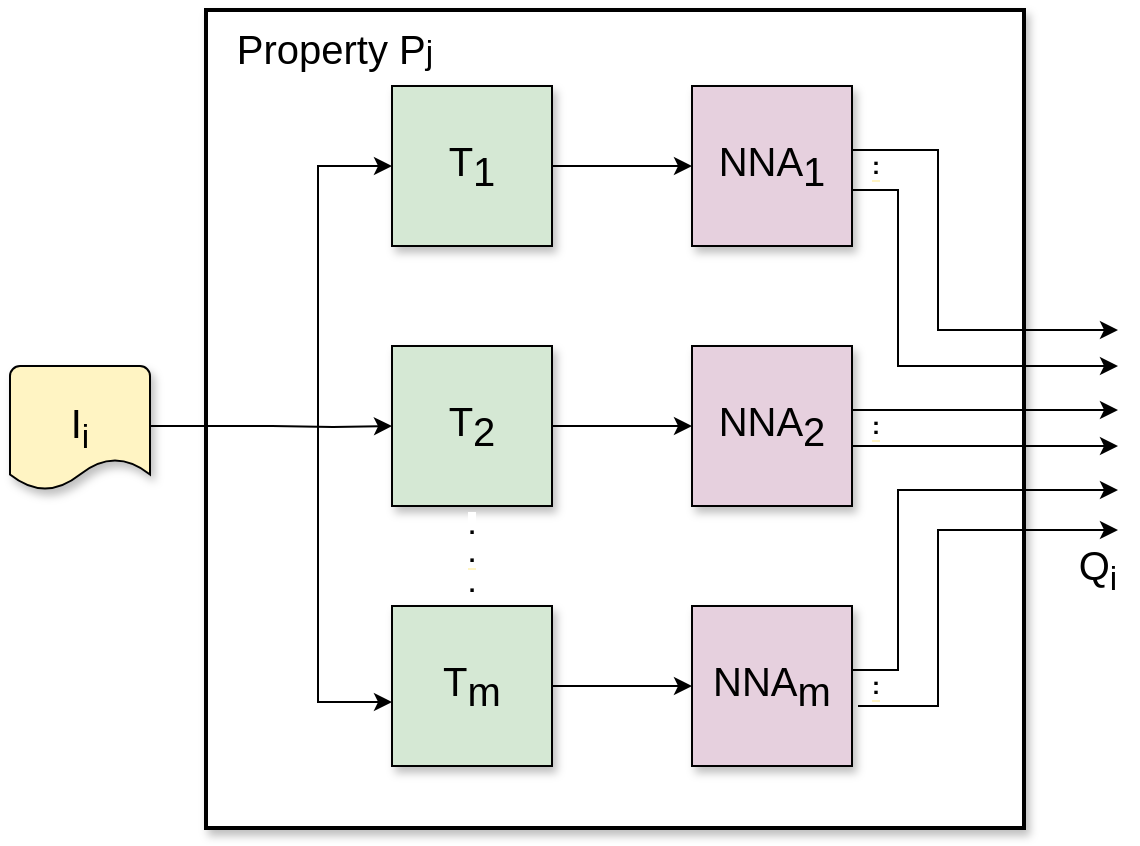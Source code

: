 <mxfile version="15.1.3" type="device"><diagram id="x3PFvbzNXdIB_Zwejcxh" name="Page-1"><mxGraphModel dx="1106" dy="812" grid="1" gridSize="10" guides="1" tooltips="1" connect="1" arrows="1" fold="1" page="1" pageScale="1" pageWidth="850" pageHeight="1100" math="0" shadow="0"><root><mxCell id="0"/><mxCell id="1" parent="0"/><mxCell id="dm6SP61xRUamf3pxN9JA-1" value="" style="whiteSpace=wrap;html=1;aspect=fixed;shadow=1;strokeWidth=2;" parent="1" vertex="1"><mxGeometry x="184" y="150" width="409" height="409" as="geometry"/></mxCell><mxCell id="dm6SP61xRUamf3pxN9JA-2" value="&lt;span style=&quot;background-color: rgb(213, 232, 212); font-size: 20px;&quot;&gt;T&lt;sub style=&quot;font-size: 20px;&quot;&gt;1&lt;/sub&gt;&lt;/span&gt;" style="whiteSpace=wrap;html=1;aspect=fixed;fontSize=20;labelBackgroundColor=#D5E8D4;shadow=1;fillColor=#D5E8D4;" parent="1" vertex="1"><mxGeometry x="277" y="188" width="80" height="80" as="geometry"/></mxCell><mxCell id="dm6SP61xRUamf3pxN9JA-3" value="T&lt;sub style=&quot;font-size: 20px;&quot;&gt;2&lt;/sub&gt;" style="whiteSpace=wrap;html=1;aspect=fixed;fontSize=20;fillColor=#D5E8D4;shadow=1;" parent="1" vertex="1"><mxGeometry x="277" y="318" width="80" height="80" as="geometry"/></mxCell><mxCell id="dm6SP61xRUamf3pxN9JA-4" value="T&lt;sub style=&quot;font-size: 20px;&quot;&gt;m&lt;/sub&gt;" style="whiteSpace=wrap;html=1;aspect=fixed;fontSize=20;fillColor=#D5E8D4;shadow=1;" parent="1" vertex="1"><mxGeometry x="277" y="448" width="80" height="80" as="geometry"/></mxCell><mxCell id="dm6SP61xRUamf3pxN9JA-6" value="&lt;font style=&quot;font-size: 20px&quot;&gt;Property P&lt;/font&gt;&lt;font style=&quot;font-size: 16.667px&quot;&gt;j&lt;/font&gt;" style="text;html=1;strokeColor=none;fillColor=none;align=center;verticalAlign=middle;whiteSpace=wrap;rounded=0;" parent="1" vertex="1"><mxGeometry x="192" y="159" width="113" height="20" as="geometry"/></mxCell><mxCell id="dm6SP61xRUamf3pxN9JA-7" value="" style="endArrow=classic;html=1;fontSize=16;entryX=0;entryY=0.5;entryDx=0;entryDy=0;rounded=0;edgeStyle=orthogonalEdgeStyle;" parent="1" target="dm6SP61xRUamf3pxN9JA-2" edge="1"><mxGeometry width="50" height="50" relative="1" as="geometry"><mxPoint x="240" y="361" as="sourcePoint"/><mxPoint x="157" y="288" as="targetPoint"/><Array as="points"><mxPoint x="240" y="361"/><mxPoint x="240" y="228"/></Array></mxGeometry></mxCell><mxCell id="dm6SP61xRUamf3pxN9JA-8" value="" style="endArrow=classic;html=1;fontSize=16;entryX=0;entryY=0.5;entryDx=0;entryDy=0;rounded=0;edgeStyle=orthogonalEdgeStyle;" parent="1" target="dm6SP61xRUamf3pxN9JA-3" edge="1"><mxGeometry width="50" height="50" relative="1" as="geometry"><mxPoint x="217" y="358" as="sourcePoint"/><mxPoint x="177" y="488" as="targetPoint"/></mxGeometry></mxCell><mxCell id="dm6SP61xRUamf3pxN9JA-9" value="" style="endArrow=classic;html=1;fontSize=16;entryX=0;entryY=0.6;entryDx=0;entryDy=0;entryPerimeter=0;rounded=0;edgeStyle=orthogonalEdgeStyle;" parent="1" target="dm6SP61xRUamf3pxN9JA-4" edge="1"><mxGeometry width="50" height="50" relative="1" as="geometry"><mxPoint x="240" y="361" as="sourcePoint"/><mxPoint x="187" y="428" as="targetPoint"/><Array as="points"><mxPoint x="240" y="361"/><mxPoint x="240" y="496"/></Array></mxGeometry></mxCell><mxCell id="dm6SP61xRUamf3pxN9JA-10" value="" style="endArrow=none;html=1;fontSize=16;" parent="1" edge="1"><mxGeometry width="50" height="50" relative="1" as="geometry"><mxPoint x="97" y="358" as="sourcePoint"/><mxPoint x="217" y="358" as="targetPoint"/></mxGeometry></mxCell><mxCell id="dm6SP61xRUamf3pxN9JA-11" value="NNA&lt;sub style=&quot;font-size: 20px;&quot;&gt;1&lt;/sub&gt;" style="whiteSpace=wrap;html=1;aspect=fixed;fontSize=20;shadow=1;fillColor=#E6D0DE;" parent="1" vertex="1"><mxGeometry x="427" y="188" width="80" height="80" as="geometry"/></mxCell><mxCell id="dm6SP61xRUamf3pxN9JA-12" value="NNA&lt;sub style=&quot;font-size: 20px;&quot;&gt;2&lt;/sub&gt;" style="whiteSpace=wrap;html=1;aspect=fixed;fontSize=20;shadow=1;fillColor=#E6D0DE;" parent="1" vertex="1"><mxGeometry x="427" y="318" width="80" height="80" as="geometry"/></mxCell><mxCell id="dm6SP61xRUamf3pxN9JA-13" value="NNA&lt;sub style=&quot;font-size: 20px;&quot;&gt;m&lt;/sub&gt;" style="whiteSpace=wrap;html=1;aspect=fixed;fontSize=20;shadow=1;fillColor=#E6D0DE;" parent="1" vertex="1"><mxGeometry x="427" y="448" width="80" height="80" as="geometry"/></mxCell><mxCell id="dm6SP61xRUamf3pxN9JA-14" value="" style="endArrow=classic;html=1;fontSize=16;entryX=0;entryY=0.5;entryDx=0;entryDy=0;exitX=1;exitY=0.5;exitDx=0;exitDy=0;" parent="1" source="dm6SP61xRUamf3pxN9JA-2" target="dm6SP61xRUamf3pxN9JA-11" edge="1"><mxGeometry width="50" height="50" relative="1" as="geometry"><mxPoint x="227" y="708" as="sourcePoint"/><mxPoint x="277" y="658" as="targetPoint"/></mxGeometry></mxCell><mxCell id="dm6SP61xRUamf3pxN9JA-15" value="" style="endArrow=classic;html=1;fontSize=16;entryX=0;entryY=0.5;entryDx=0;entryDy=0;exitX=1;exitY=0.5;exitDx=0;exitDy=0;" parent="1" source="dm6SP61xRUamf3pxN9JA-3" target="dm6SP61xRUamf3pxN9JA-12" edge="1"><mxGeometry width="50" height="50" relative="1" as="geometry"><mxPoint x="337" y="698" as="sourcePoint"/><mxPoint x="387" y="648" as="targetPoint"/></mxGeometry></mxCell><mxCell id="dm6SP61xRUamf3pxN9JA-16" value="" style="endArrow=classic;html=1;fontSize=16;entryX=0;entryY=0.5;entryDx=0;entryDy=0;" parent="1" source="dm6SP61xRUamf3pxN9JA-4" target="dm6SP61xRUamf3pxN9JA-13" edge="1"><mxGeometry width="50" height="50" relative="1" as="geometry"><mxPoint x="237" y="738" as="sourcePoint"/><mxPoint x="287" y="688" as="targetPoint"/></mxGeometry></mxCell><mxCell id="dm6SP61xRUamf3pxN9JA-18" value="" style="endArrow=classic;html=1;fontSize=16;edgeStyle=orthogonalEdgeStyle;rounded=0;" parent="1" edge="1"><mxGeometry width="50" height="50" relative="1" as="geometry"><mxPoint x="507" y="480" as="sourcePoint"/><mxPoint x="640" y="390" as="targetPoint"/><Array as="points"><mxPoint x="507" y="480"/><mxPoint x="530" y="480"/><mxPoint x="530" y="390"/></Array></mxGeometry></mxCell><mxCell id="dm6SP61xRUamf3pxN9JA-19" value="" style="endArrow=classic;html=1;fontSize=16;exitX=1;exitY=0.5;exitDx=0;exitDy=0;" parent="1" edge="1"><mxGeometry width="50" height="50" relative="1" as="geometry"><mxPoint x="507" y="350" as="sourcePoint"/><mxPoint x="640" y="350" as="targetPoint"/><Array as="points"><mxPoint x="550" y="350"/><mxPoint x="570" y="350"/></Array></mxGeometry></mxCell><mxCell id="dm6SP61xRUamf3pxN9JA-20" value="" style="endArrow=classic;html=1;fontSize=16;rounded=0;edgeStyle=orthogonalEdgeStyle;" parent="1" edge="1"><mxGeometry width="50" height="50" relative="1" as="geometry"><mxPoint x="507" y="240" as="sourcePoint"/><mxPoint x="640" y="328" as="targetPoint"/><Array as="points"><mxPoint x="507" y="240"/><mxPoint x="530" y="240"/><mxPoint x="530" y="328"/></Array></mxGeometry></mxCell><mxCell id="37BEX4gLfWELd8fweADi-1" value="&lt;font style=&quot;font-size: 20px&quot;&gt;I&lt;sub&gt;i&lt;/sub&gt;&lt;/font&gt;" style="strokeWidth=1;html=1;shape=mxgraph.flowchart.document2;whiteSpace=wrap;size=0.25;rounded=0;shadow=1;labelBackgroundColor=#FFF4C3;sketch=0;fontSize=10;fontColor=#000000;fillColor=#FFF4C3;" parent="1" vertex="1"><mxGeometry x="86" y="328" width="70" height="62" as="geometry"/></mxCell><mxCell id="AKV42-6CUlut8lz-Y46u-1" value="" style="endArrow=classic;html=1;fontSize=16;edgeStyle=orthogonalEdgeStyle;rounded=0;" parent="1" edge="1"><mxGeometry width="50" height="50" relative="1" as="geometry"><mxPoint x="510" y="498" as="sourcePoint"/><mxPoint x="640" y="410" as="targetPoint"/><Array as="points"><mxPoint x="550" y="498"/><mxPoint x="550" y="410"/><mxPoint x="640" y="410"/></Array></mxGeometry></mxCell><mxCell id="AKV42-6CUlut8lz-Y46u-2" value="" style="endArrow=classic;html=1;fontSize=16;rounded=0;edgeStyle=orthogonalEdgeStyle;" parent="1" edge="1"><mxGeometry width="50" height="50" relative="1" as="geometry"><mxPoint x="507" y="220" as="sourcePoint"/><mxPoint x="640" y="310" as="targetPoint"/><Array as="points"><mxPoint x="507" y="220"/><mxPoint x="550" y="220"/><mxPoint x="550" y="310"/></Array></mxGeometry></mxCell><mxCell id="AKV42-6CUlut8lz-Y46u-3" value="" style="endArrow=classic;html=1;fontSize=16;exitX=1;exitY=0.5;exitDx=0;exitDy=0;" parent="1" edge="1"><mxGeometry width="50" height="50" relative="1" as="geometry"><mxPoint x="507" y="368" as="sourcePoint"/><mxPoint x="640" y="368" as="targetPoint"/></mxGeometry></mxCell><mxCell id="AKV42-6CUlut8lz-Y46u-4" value="&lt;font style=&quot;font-size: 12px&quot;&gt;&lt;span style=&quot;background-color: rgb(255 , 255 , 255)&quot;&gt;&lt;b&gt;.&lt;br&gt;.&lt;br&gt;.&lt;/b&gt;&lt;/span&gt;&lt;br&gt;&lt;/font&gt;" style="text;html=1;strokeColor=none;fillColor=none;align=center;verticalAlign=middle;whiteSpace=wrap;rounded=0;labelBackgroundColor=#FFF4C3;" parent="1" vertex="1"><mxGeometry x="297" y="412" width="40" height="20" as="geometry"/></mxCell><mxCell id="CRojMrEwZ0PXQH2ztTZv-1" value="&lt;span style=&quot;background-color: rgb(255 , 255 , 255)&quot;&gt;:&lt;/span&gt;" style="text;html=1;strokeColor=none;fillColor=none;align=center;verticalAlign=middle;whiteSpace=wrap;rounded=0;labelBackgroundColor=#FFF4C3;fontStyle=1" parent="1" vertex="1"><mxGeometry x="499" y="218" width="40" height="20" as="geometry"/></mxCell><mxCell id="CRojMrEwZ0PXQH2ztTZv-3" value="&lt;span style=&quot;background-color: rgb(255 , 255 , 255)&quot;&gt;:&lt;/span&gt;" style="text;html=1;strokeColor=none;fillColor=none;align=center;verticalAlign=middle;whiteSpace=wrap;rounded=0;labelBackgroundColor=#FFF4C3;fontStyle=1" parent="1" vertex="1"><mxGeometry x="499" y="348" width="40" height="20" as="geometry"/></mxCell><mxCell id="CRojMrEwZ0PXQH2ztTZv-4" value="&lt;span style=&quot;background-color: rgb(255 , 255 , 255)&quot;&gt;:&lt;/span&gt;" style="text;html=1;strokeColor=none;fillColor=none;align=center;verticalAlign=middle;whiteSpace=wrap;rounded=0;labelBackgroundColor=#FFF4C3;fontStyle=1" parent="1" vertex="1"><mxGeometry x="499" y="478" width="40" height="20" as="geometry"/></mxCell><mxCell id="VDuFWdfEAz4zzogvsrJd-1" value="&lt;font style=&quot;font-size: 20px&quot;&gt;Q&lt;sub&gt;i&lt;/sub&gt;&lt;/font&gt;" style="text;html=1;strokeColor=none;fillColor=none;align=center;verticalAlign=middle;whiteSpace=wrap;rounded=0;fontSize=18;" parent="1" vertex="1"><mxGeometry x="610" y="420" width="40" height="20" as="geometry"/></mxCell></root></mxGraphModel></diagram></mxfile>
